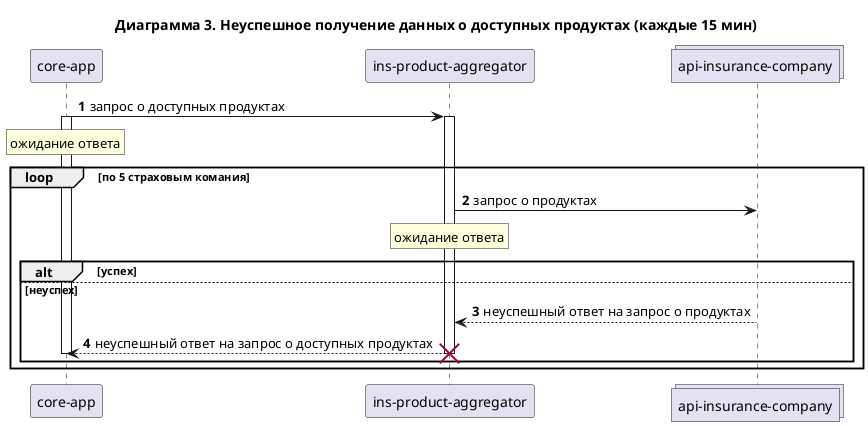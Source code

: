 @startuml

title Диаграмма 3. Неуспешное получение данных о доступных продуктах (каждые 15 мин)

participant "core-app" as CoreApp
participant "ins-product-aggregator" as InsProductAggregator
collections "api-insurance-company" as ApiInsuranceCompany

autonumber

CoreApp -> InsProductAggregator: запрос о доступных продуктах
activate CoreApp
rnote over CoreApp : ожидание ответа

activate InsProductAggregator

loop по 5 страховым комания
    InsProductAggregator -> ApiInsuranceCompany: запрос о продуктах
    rnote over InsProductAggregator : ожидание ответа
    alt успех
    else неуспех
        InsProductAggregator <-- ApiInsuranceCompany: неуспешный ответ на запрос о продуктах
        CoreApp <-- InsProductAggregator: неуспешный ответ на запрос о доступных продуктах
        destroy InsProductAggregator
        deactivate CoreApp
    end
end

@enduml